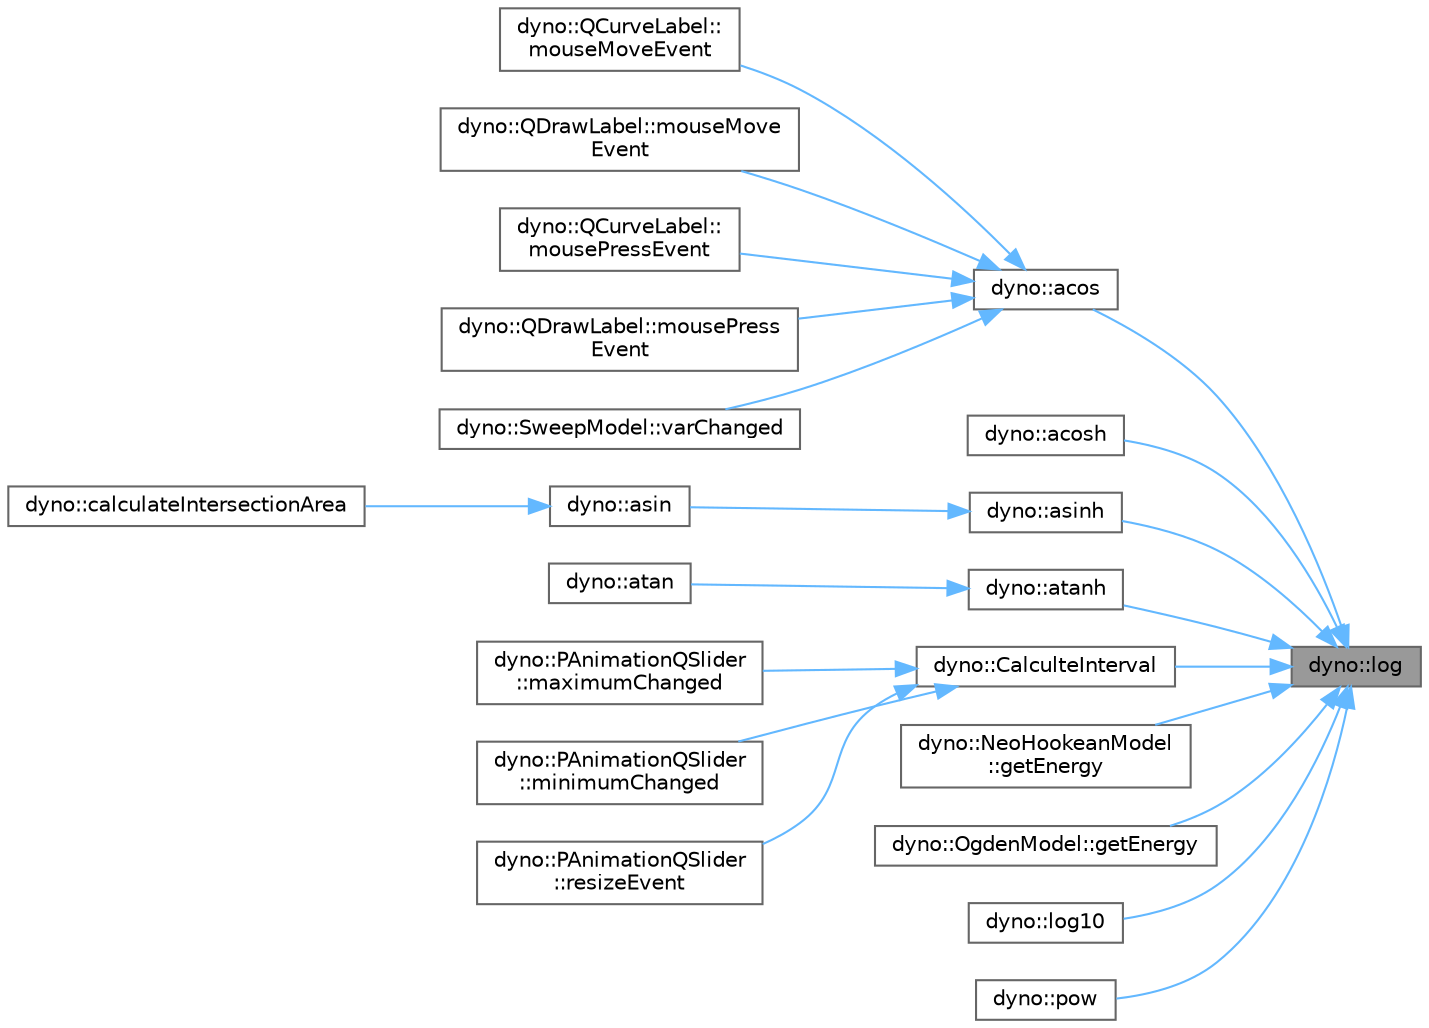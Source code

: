 digraph "dyno::log"
{
 // LATEX_PDF_SIZE
  bgcolor="transparent";
  edge [fontname=Helvetica,fontsize=10,labelfontname=Helvetica,labelfontsize=10];
  node [fontname=Helvetica,fontsize=10,shape=box,height=0.2,width=0.4];
  rankdir="RL";
  Node1 [id="Node000001",label="dyno::log",height=0.2,width=0.4,color="gray40", fillcolor="grey60", style="filled", fontcolor="black",tooltip=" "];
  Node1 -> Node2 [id="edge1_Node000001_Node000002",dir="back",color="steelblue1",style="solid",tooltip=" "];
  Node2 [id="Node000002",label="dyno::acos",height=0.2,width=0.4,color="grey40", fillcolor="white", style="filled",URL="$namespacedyno.html#a98298b4e601b96fbc2f81636d0b94096",tooltip=" "];
  Node2 -> Node3 [id="edge2_Node000002_Node000003",dir="back",color="steelblue1",style="solid",tooltip=" "];
  Node3 [id="Node000003",label="dyno::QCurveLabel::\lmouseMoveEvent",height=0.2,width=0.4,color="grey40", fillcolor="white", style="filled",URL="$classdyno_1_1_q_curve_label.html#a3dbf69c68750200a38ab87de5073a203",tooltip=" "];
  Node2 -> Node4 [id="edge3_Node000002_Node000004",dir="back",color="steelblue1",style="solid",tooltip=" "];
  Node4 [id="Node000004",label="dyno::QDrawLabel::mouseMove\lEvent",height=0.2,width=0.4,color="grey40", fillcolor="white", style="filled",URL="$classdyno_1_1_q_draw_label.html#a855e81bc7d92b66d116515b771fe0343",tooltip=" "];
  Node2 -> Node5 [id="edge4_Node000002_Node000005",dir="back",color="steelblue1",style="solid",tooltip=" "];
  Node5 [id="Node000005",label="dyno::QCurveLabel::\lmousePressEvent",height=0.2,width=0.4,color="grey40", fillcolor="white", style="filled",URL="$classdyno_1_1_q_curve_label.html#a7e37241f3d13ff30a53b3d07ceb6adb8",tooltip=" "];
  Node2 -> Node6 [id="edge5_Node000002_Node000006",dir="back",color="steelblue1",style="solid",tooltip=" "];
  Node6 [id="Node000006",label="dyno::QDrawLabel::mousePress\lEvent",height=0.2,width=0.4,color="grey40", fillcolor="white", style="filled",URL="$classdyno_1_1_q_draw_label.html#a49d7e8c557e1285d6d505518fa9be714",tooltip=" "];
  Node2 -> Node7 [id="edge6_Node000002_Node000007",dir="back",color="steelblue1",style="solid",tooltip=" "];
  Node7 [id="Node000007",label="dyno::SweepModel::varChanged",height=0.2,width=0.4,color="grey40", fillcolor="white", style="filled",URL="$classdyno_1_1_sweep_model.html#ac96f18020ac1c5870bab11cc965ea62e",tooltip=" "];
  Node1 -> Node8 [id="edge7_Node000001_Node000008",dir="back",color="steelblue1",style="solid",tooltip=" "];
  Node8 [id="Node000008",label="dyno::acosh",height=0.2,width=0.4,color="grey40", fillcolor="white", style="filled",URL="$namespacedyno.html#ab19b0b2c588fe0c937ffed38d97d613f",tooltip=" "];
  Node1 -> Node9 [id="edge8_Node000001_Node000009",dir="back",color="steelblue1",style="solid",tooltip=" "];
  Node9 [id="Node000009",label="dyno::asinh",height=0.2,width=0.4,color="grey40", fillcolor="white", style="filled",URL="$namespacedyno.html#abb5fa1dd5c7c3a0c6ff69f6c4544b2a9",tooltip=" "];
  Node9 -> Node10 [id="edge9_Node000009_Node000010",dir="back",color="steelblue1",style="solid",tooltip=" "];
  Node10 [id="Node000010",label="dyno::asin",height=0.2,width=0.4,color="grey40", fillcolor="white", style="filled",URL="$namespacedyno.html#af01ec3c9969a92be588a0d417e2e7f47",tooltip=" "];
  Node10 -> Node11 [id="edge10_Node000010_Node000011",dir="back",color="steelblue1",style="solid",tooltip=" "];
  Node11 [id="Node000011",label="dyno::calculateIntersectionArea",height=0.2,width=0.4,color="grey40", fillcolor="white", style="filled",URL="$namespacedyno.html#a94de691fb290dd4ffeeab57cc41978d4",tooltip="Calculate the intersection area between a sphere and a triangle by using the domain decompsotion algo..."];
  Node1 -> Node12 [id="edge11_Node000001_Node000012",dir="back",color="steelblue1",style="solid",tooltip=" "];
  Node12 [id="Node000012",label="dyno::atanh",height=0.2,width=0.4,color="grey40", fillcolor="white", style="filled",URL="$namespacedyno.html#a22e56948a74458f55636451a0b62e2ed",tooltip=" "];
  Node12 -> Node13 [id="edge12_Node000012_Node000013",dir="back",color="steelblue1",style="solid",tooltip=" "];
  Node13 [id="Node000013",label="dyno::atan",height=0.2,width=0.4,color="grey40", fillcolor="white", style="filled",URL="$namespacedyno.html#afd4413b8cb2a033ee4f5c450798fa06f",tooltip=" "];
  Node1 -> Node14 [id="edge13_Node000001_Node000014",dir="back",color="steelblue1",style="solid",tooltip=" "];
  Node14 [id="Node000014",label="dyno::CalculteInterval",height=0.2,width=0.4,color="grey40", fillcolor="white", style="filled",URL="$namespacedyno.html#a16aa698de41adeed7655b2be3d5cb088",tooltip=" "];
  Node14 -> Node15 [id="edge14_Node000014_Node000015",dir="back",color="steelblue1",style="solid",tooltip=" "];
  Node15 [id="Node000015",label="dyno::PAnimationQSlider\l::maximumChanged",height=0.2,width=0.4,color="grey40", fillcolor="white", style="filled",URL="$classdyno_1_1_p_animation_q_slider.html#a665ec5d72f5d672f97a05653293b3d16",tooltip=" "];
  Node14 -> Node16 [id="edge15_Node000014_Node000016",dir="back",color="steelblue1",style="solid",tooltip=" "];
  Node16 [id="Node000016",label="dyno::PAnimationQSlider\l::minimumChanged",height=0.2,width=0.4,color="grey40", fillcolor="white", style="filled",URL="$classdyno_1_1_p_animation_q_slider.html#a31382b683282d7a297c6f6b9f0d7b68d",tooltip=" "];
  Node14 -> Node17 [id="edge16_Node000014_Node000017",dir="back",color="steelblue1",style="solid",tooltip=" "];
  Node17 [id="Node000017",label="dyno::PAnimationQSlider\l::resizeEvent",height=0.2,width=0.4,color="grey40", fillcolor="white", style="filled",URL="$classdyno_1_1_p_animation_q_slider.html#af84039233f2c64a38a6ccce8d8d8308c",tooltip=" "];
  Node1 -> Node18 [id="edge17_Node000001_Node000018",dir="back",color="steelblue1",style="solid",tooltip=" "];
  Node18 [id="Node000018",label="dyno::NeoHookeanModel\l::getEnergy",height=0.2,width=0.4,color="grey40", fillcolor="white", style="filled",URL="$classdyno_1_1_neo_hookean_model.html#a785e6bb7bbcf2ed892580470baf42ee8",tooltip=" "];
  Node1 -> Node19 [id="edge18_Node000001_Node000019",dir="back",color="steelblue1",style="solid",tooltip=" "];
  Node19 [id="Node000019",label="dyno::OgdenModel::getEnergy",height=0.2,width=0.4,color="grey40", fillcolor="white", style="filled",URL="$classdyno_1_1_ogden_model.html#ad0a0a28fd52c0963955b427b0b455913",tooltip=" "];
  Node1 -> Node20 [id="edge19_Node000001_Node000020",dir="back",color="steelblue1",style="solid",tooltip=" "];
  Node20 [id="Node000020",label="dyno::log10",height=0.2,width=0.4,color="grey40", fillcolor="white", style="filled",URL="$namespacedyno.html#ace663d1e95b2cfd84eefe95ded087a51",tooltip=" "];
  Node1 -> Node21 [id="edge20_Node000001_Node000021",dir="back",color="steelblue1",style="solid",tooltip=" "];
  Node21 [id="Node000021",label="dyno::pow",height=0.2,width=0.4,color="grey40", fillcolor="white", style="filled",URL="$namespacedyno.html#ad526d2d87dde60ac9ca35b25f875b9ff",tooltip=" "];
}
